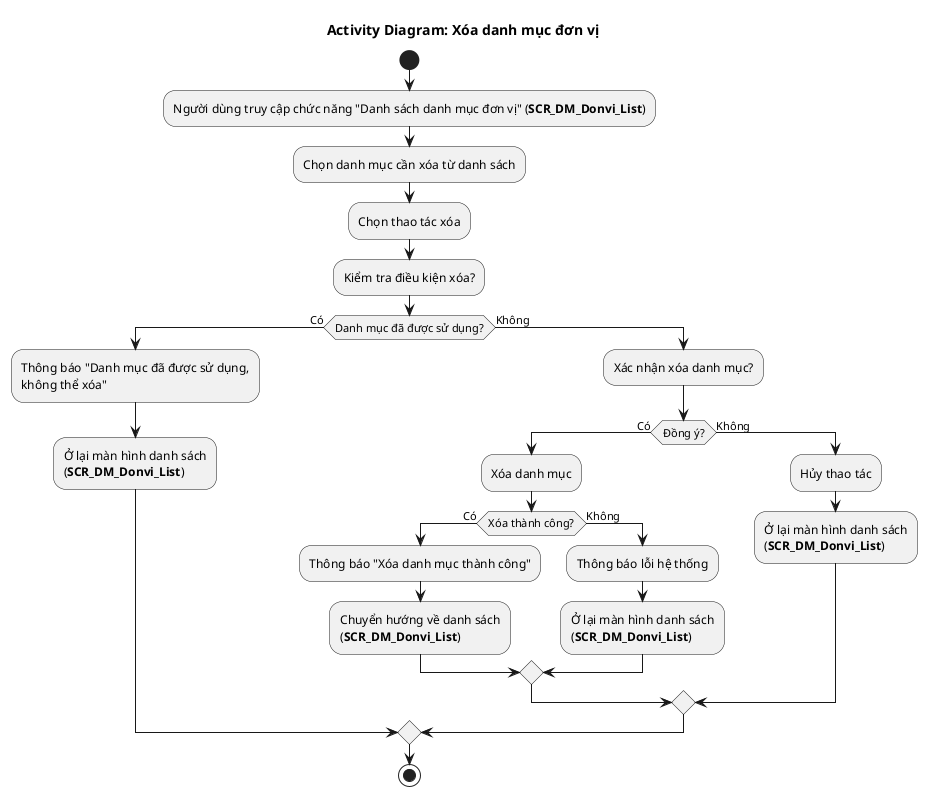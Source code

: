 @startuml AD_DM_Donvi_Delete
!pragma layout smetana
title Activity Diagram: Xóa danh mục đơn vị
start
:Người dùng truy cập chức năng "Danh sách danh mục đơn vị" (**SCR_DM_Donvi_List**);
:Chọn danh mục cần xóa từ danh sách;
:Chọn thao tác xóa;
:Kiểm tra điều kiện xóa?;
if (Danh mục đã được sử dụng?) then (Có)
  :Thông báo "Danh mục đã được sử dụng,\nkhông thể xóa";
  :Ở lại màn hình danh sách\n(**SCR_DM_Donvi_List**);
else (Không)
  :Xác nhận xóa danh mục?;
  if (Đồng ý?) then (Có)
    :Xóa danh mục;
    if (Xóa thành công?) then (Có)
      :Thông báo "Xóa danh mục thành công";
      :Chuyển hướng về danh sách\n(**SCR_DM_Donvi_List**);
    else (Không)
      :Thông báo lỗi hệ thống;
      :Ở lại màn hình danh sách\n(**SCR_DM_Donvi_List**);
    endif
  else (Không)
    :Hủy thao tác;
    :Ở lại màn hình danh sách\n(**SCR_DM_Donvi_List**);
  endif
endif
stop
@enduml